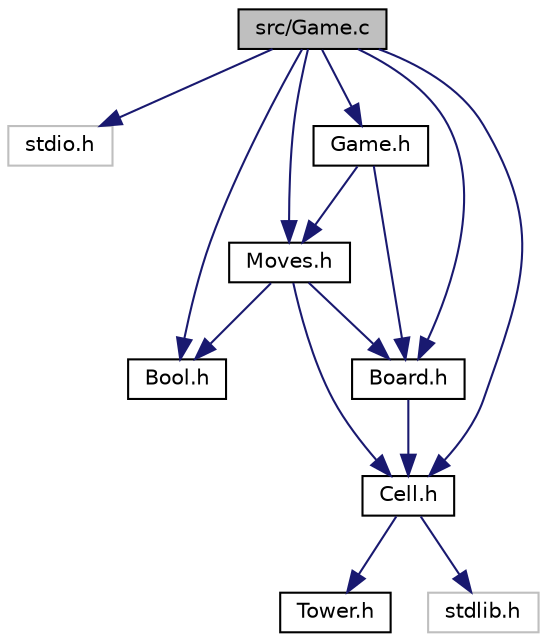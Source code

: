 digraph "src/Game.c"
{
 // LATEX_PDF_SIZE
  bgcolor="transparent";
  edge [fontname="Helvetica",fontsize="10",labelfontname="Helvetica",labelfontsize="10"];
  node [fontname="Helvetica",fontsize="10",shape=record];
  Node1 [label="src/Game.c",height=0.2,width=0.4,color="black", fillcolor="grey75", style="filled", fontcolor="black",tooltip="Methods to handle a game."];
  Node1 -> Node2 [color="midnightblue",fontsize="10",style="solid",fontname="Helvetica"];
  Node2 [label="stdio.h",height=0.2,width=0.4,color="grey75",tooltip=" "];
  Node1 -> Node3 [color="midnightblue",fontsize="10",style="solid",fontname="Helvetica"];
  Node3 [label="Moves.h",height=0.2,width=0.4,color="black",URL="$_moves_8h.html",tooltip="Moves contains all the data types and methods used to handle moves."];
  Node3 -> Node4 [color="midnightblue",fontsize="10",style="solid",fontname="Helvetica"];
  Node4 [label="Cell.h",height=0.2,width=0.4,color="black",URL="$_cell_8h.html",tooltip="Cell struct and methods to handle cells and their towers."];
  Node4 -> Node5 [color="midnightblue",fontsize="10",style="solid",fontname="Helvetica"];
  Node5 [label="Tower.h",height=0.2,width=0.4,color="black",URL="$_tower_8h.html",tooltip="Data types and methods used to handle a Tower."];
  Node4 -> Node6 [color="midnightblue",fontsize="10",style="solid",fontname="Helvetica"];
  Node6 [label="stdlib.h",height=0.2,width=0.4,color="grey75",tooltip=" "];
  Node3 -> Node7 [color="midnightblue",fontsize="10",style="solid",fontname="Helvetica"];
  Node7 [label="Bool.h",height=0.2,width=0.4,color="black",URL="$_bool_8h.html",tooltip="Boolean enum."];
  Node3 -> Node8 [color="midnightblue",fontsize="10",style="solid",fontname="Helvetica"];
  Node8 [label="Board.h",height=0.2,width=0.4,color="black",URL="$_board_8h.html",tooltip="Board struct and methods to handle the board."];
  Node8 -> Node4 [color="midnightblue",fontsize="10",style="solid",fontname="Helvetica"];
  Node1 -> Node9 [color="midnightblue",fontsize="10",style="solid",fontname="Helvetica"];
  Node9 [label="Game.h",height=0.2,width=0.4,color="black",URL="$_game_8h.html",tooltip="Methods to handle a game."];
  Node9 -> Node8 [color="midnightblue",fontsize="10",style="solid",fontname="Helvetica"];
  Node9 -> Node3 [color="midnightblue",fontsize="10",style="solid",fontname="Helvetica"];
  Node1 -> Node4 [color="midnightblue",fontsize="10",style="solid",fontname="Helvetica"];
  Node1 -> Node8 [color="midnightblue",fontsize="10",style="solid",fontname="Helvetica"];
  Node1 -> Node7 [color="midnightblue",fontsize="10",style="solid",fontname="Helvetica"];
}
